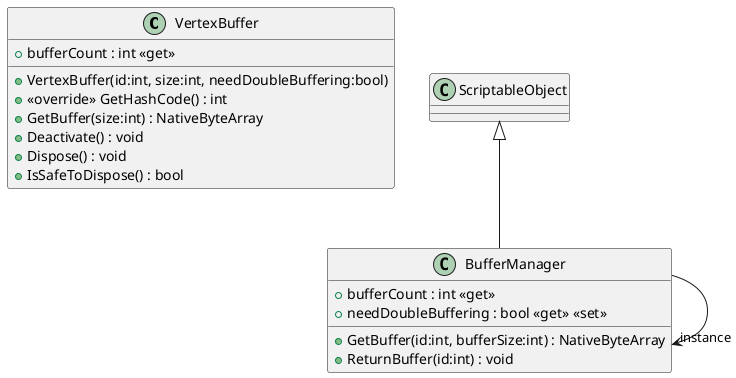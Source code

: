 @startuml
class VertexBuffer {
    + bufferCount : int <<get>>
    + VertexBuffer(id:int, size:int, needDoubleBuffering:bool)
    + <<override>> GetHashCode() : int
    + GetBuffer(size:int) : NativeByteArray
    + Deactivate() : void
    + Dispose() : void
    + IsSafeToDispose() : bool
}
class BufferManager {
    + bufferCount : int <<get>>
    + needDoubleBuffering : bool <<get>> <<set>>
    + GetBuffer(id:int, bufferSize:int) : NativeByteArray
    + ReturnBuffer(id:int) : void
}
ScriptableObject <|-- BufferManager
BufferManager --> "instance" BufferManager
@enduml
